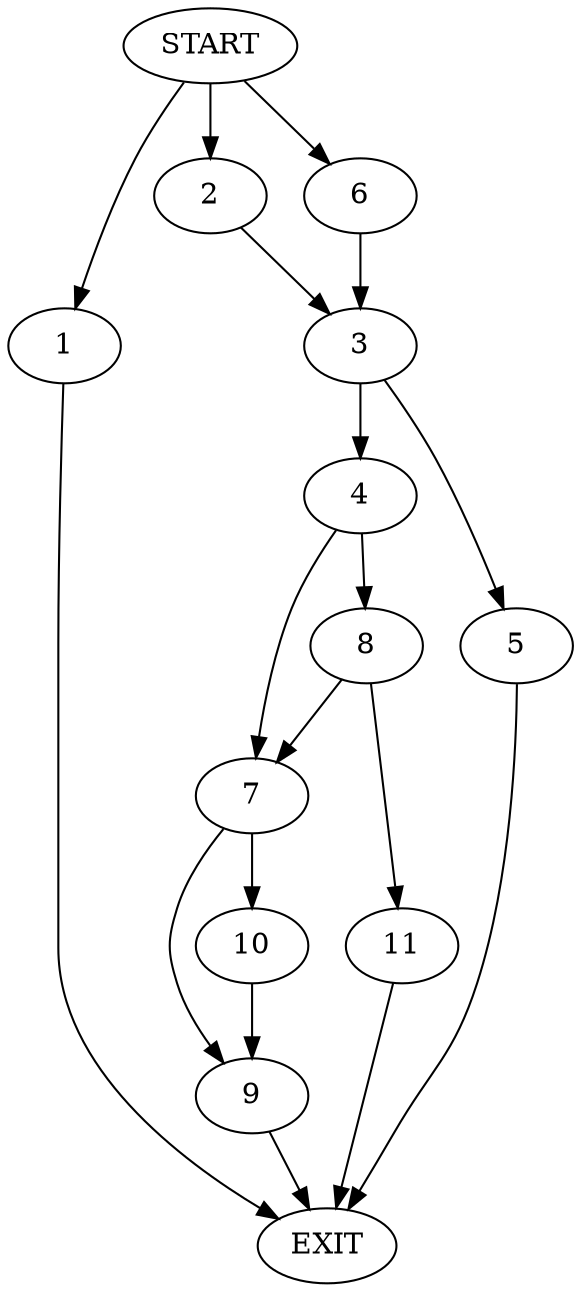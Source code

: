 digraph {
0 [label="START"]
12 [label="EXIT"]
0 -> 1
1 -> 12
0 -> 2
2 -> 3
3 -> 4
3 -> 5
0 -> 6
6 -> 3
4 -> 7
4 -> 8
5 -> 12
7 -> 9
7 -> 10
8 -> 7
8 -> 11
11 -> 12
9 -> 12
10 -> 9
}
